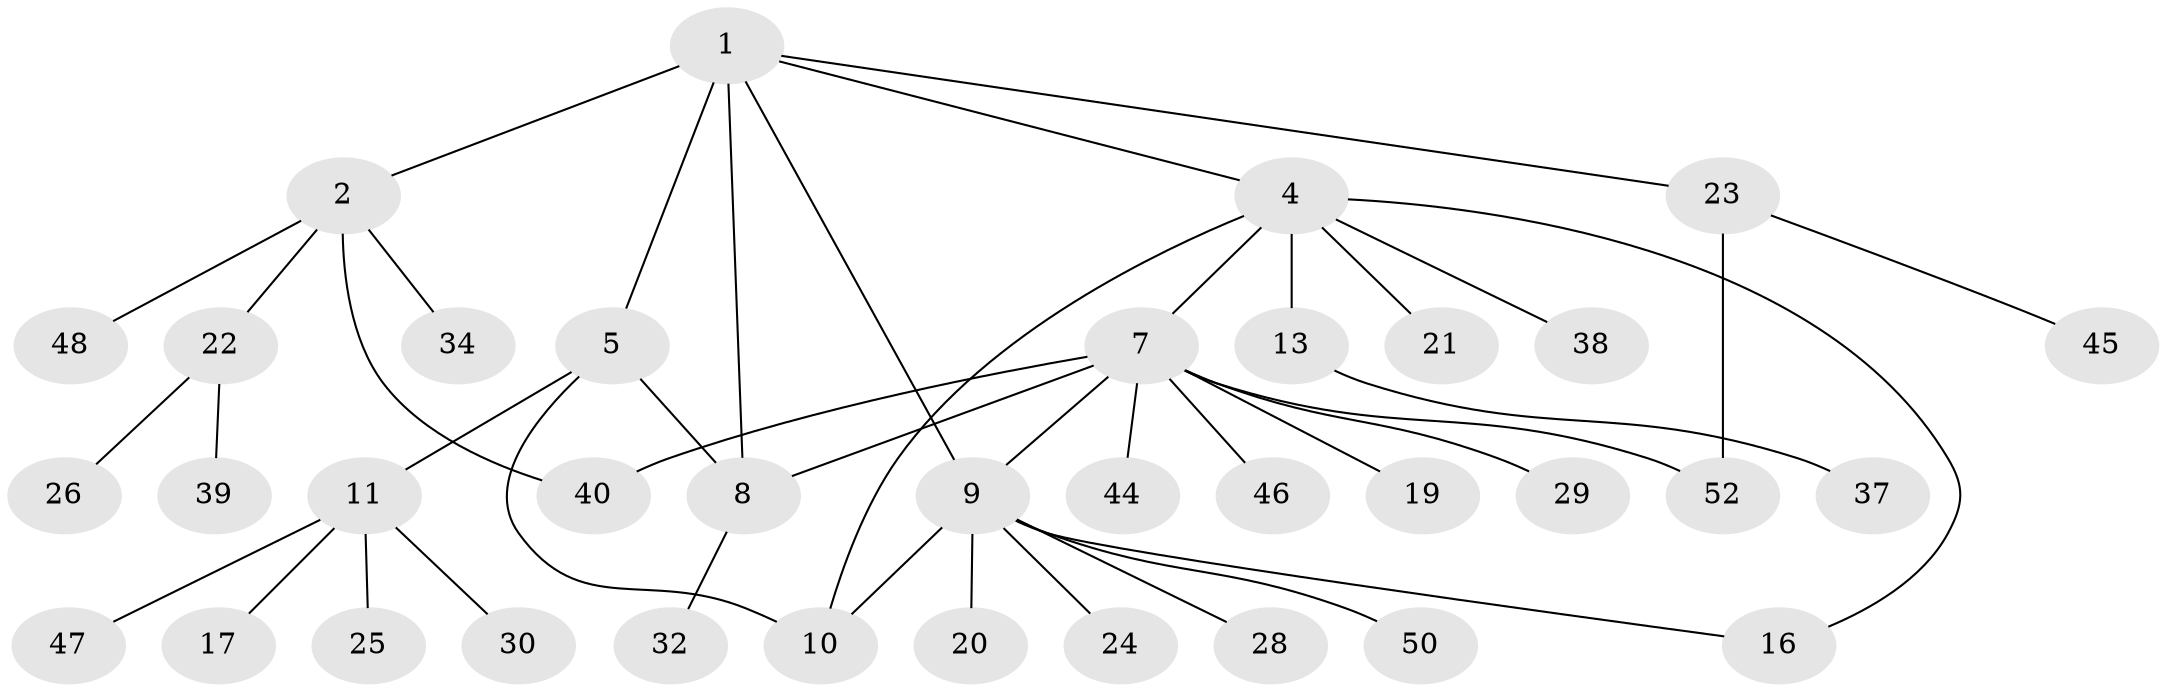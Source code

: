 // original degree distribution, {5: 0.07692307692307693, 4: 0.07692307692307693, 8: 0.057692307692307696, 3: 0.07692307692307693, 2: 0.25, 1: 0.46153846153846156}
// Generated by graph-tools (version 1.1) at 2025/11/02/27/25 16:11:29]
// undirected, 36 vertices, 43 edges
graph export_dot {
graph [start="1"]
  node [color=gray90,style=filled];
  1 [super="+3"];
  2 [super="+33"];
  4 [super="+35"];
  5 [super="+6"];
  7 [super="+18"];
  8 [super="+15"];
  9 [super="+12"];
  10;
  11 [super="+14"];
  13 [super="+36"];
  16;
  17 [super="+31"];
  19;
  20;
  21;
  22 [super="+49"];
  23 [super="+41"];
  24;
  25 [super="+27"];
  26;
  28;
  29;
  30 [super="+42"];
  32;
  34;
  37;
  38;
  39 [super="+43"];
  40;
  44 [super="+51"];
  45;
  46;
  47;
  48;
  50;
  52;
  1 -- 2;
  1 -- 5 [weight=2];
  1 -- 8;
  1 -- 9;
  1 -- 4;
  1 -- 23;
  2 -- 22;
  2 -- 34;
  2 -- 48;
  2 -- 40;
  4 -- 7;
  4 -- 10;
  4 -- 13;
  4 -- 16;
  4 -- 21;
  4 -- 38;
  5 -- 11;
  5 -- 8 [weight=2];
  5 -- 10;
  7 -- 8;
  7 -- 9;
  7 -- 40;
  7 -- 44;
  7 -- 46;
  7 -- 52;
  7 -- 19;
  7 -- 29;
  8 -- 32;
  9 -- 10;
  9 -- 16;
  9 -- 24;
  9 -- 28;
  9 -- 50;
  9 -- 20;
  11 -- 17;
  11 -- 25;
  11 -- 30;
  11 -- 47;
  13 -- 37;
  22 -- 26;
  22 -- 39;
  23 -- 52;
  23 -- 45;
}
